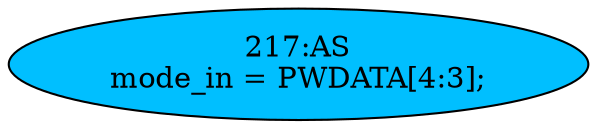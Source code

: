 strict digraph "" {
	node [label="\N"];
	"217:AS"	 [ast="<pyverilog.vparser.ast.Assign object at 0x7f79abcb1390>",
		def_var="['mode_in']",
		fillcolor=deepskyblue,
		label="217:AS
mode_in = PWDATA[4:3];",
		statements="[]",
		style=filled,
		typ=Assign,
		use_var="['PWDATA']"];
}
